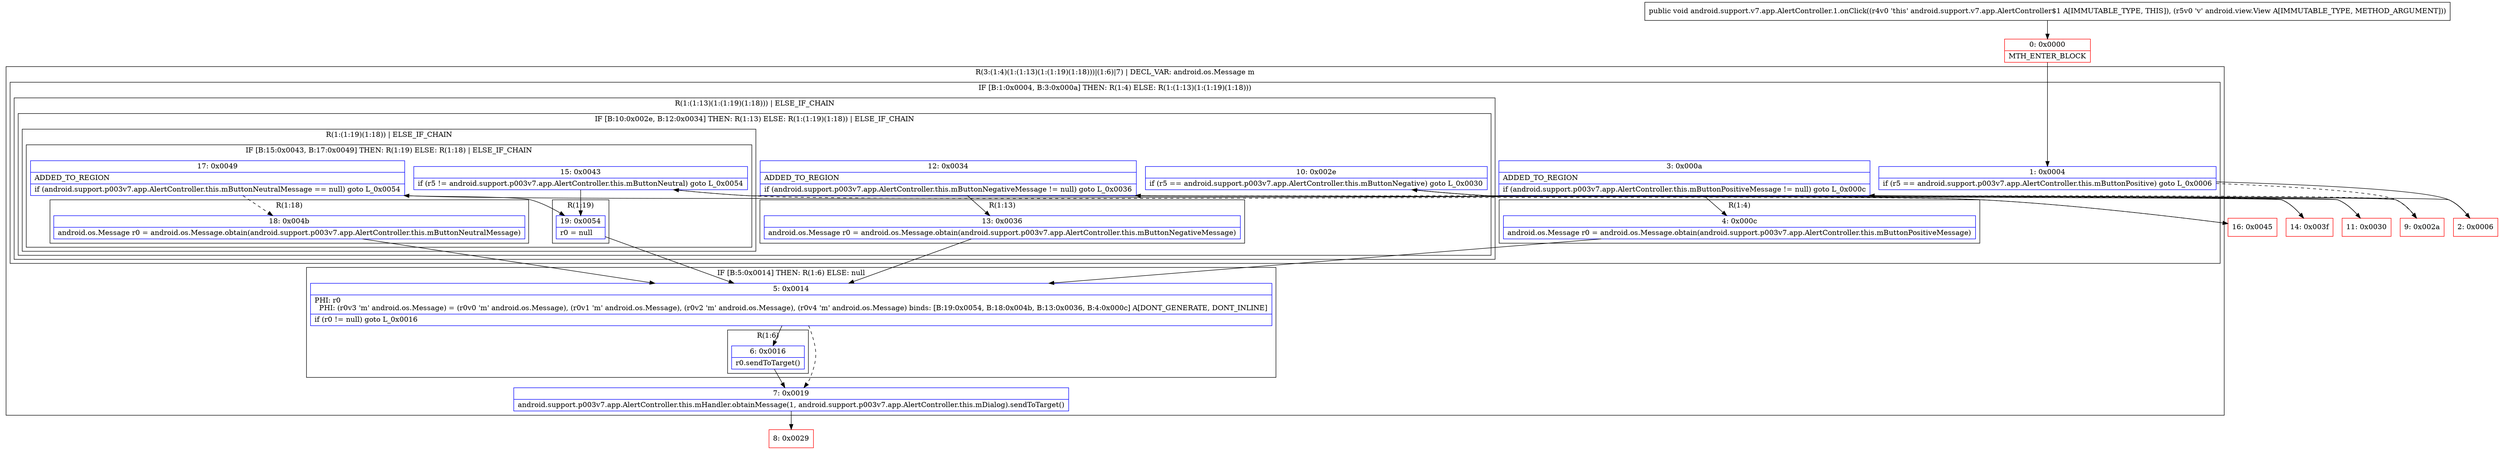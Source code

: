 digraph "CFG forandroid.support.v7.app.AlertController.1.onClick(Landroid\/view\/View;)V" {
subgraph cluster_Region_1664588028 {
label = "R(3:(1:4)(1:(1:13)(1:(1:19)(1:18)))|(1:6)|7) | DECL_VAR: android.os.Message m\l";
node [shape=record,color=blue];
subgraph cluster_IfRegion_1149820636 {
label = "IF [B:1:0x0004, B:3:0x000a] THEN: R(1:4) ELSE: R(1:(1:13)(1:(1:19)(1:18)))";
node [shape=record,color=blue];
Node_1 [shape=record,label="{1\:\ 0x0004|if (r5 == android.support.p003v7.app.AlertController.this.mButtonPositive) goto L_0x0006\l}"];
Node_3 [shape=record,label="{3\:\ 0x000a|ADDED_TO_REGION\l|if (android.support.p003v7.app.AlertController.this.mButtonPositiveMessage != null) goto L_0x000c\l}"];
subgraph cluster_Region_1713904626 {
label = "R(1:4)";
node [shape=record,color=blue];
Node_4 [shape=record,label="{4\:\ 0x000c|android.os.Message r0 = android.os.Message.obtain(android.support.p003v7.app.AlertController.this.mButtonPositiveMessage)\l}"];
}
subgraph cluster_Region_205648524 {
label = "R(1:(1:13)(1:(1:19)(1:18))) | ELSE_IF_CHAIN\l";
node [shape=record,color=blue];
subgraph cluster_IfRegion_1425112966 {
label = "IF [B:10:0x002e, B:12:0x0034] THEN: R(1:13) ELSE: R(1:(1:19)(1:18)) | ELSE_IF_CHAIN\l";
node [shape=record,color=blue];
Node_10 [shape=record,label="{10\:\ 0x002e|if (r5 == android.support.p003v7.app.AlertController.this.mButtonNegative) goto L_0x0030\l}"];
Node_12 [shape=record,label="{12\:\ 0x0034|ADDED_TO_REGION\l|if (android.support.p003v7.app.AlertController.this.mButtonNegativeMessage != null) goto L_0x0036\l}"];
subgraph cluster_Region_344591109 {
label = "R(1:13)";
node [shape=record,color=blue];
Node_13 [shape=record,label="{13\:\ 0x0036|android.os.Message r0 = android.os.Message.obtain(android.support.p003v7.app.AlertController.this.mButtonNegativeMessage)\l}"];
}
subgraph cluster_Region_199163292 {
label = "R(1:(1:19)(1:18)) | ELSE_IF_CHAIN\l";
node [shape=record,color=blue];
subgraph cluster_IfRegion_161655813 {
label = "IF [B:15:0x0043, B:17:0x0049] THEN: R(1:19) ELSE: R(1:18) | ELSE_IF_CHAIN\l";
node [shape=record,color=blue];
Node_15 [shape=record,label="{15\:\ 0x0043|if (r5 != android.support.p003v7.app.AlertController.this.mButtonNeutral) goto L_0x0054\l}"];
Node_17 [shape=record,label="{17\:\ 0x0049|ADDED_TO_REGION\l|if (android.support.p003v7.app.AlertController.this.mButtonNeutralMessage == null) goto L_0x0054\l}"];
subgraph cluster_Region_1144999420 {
label = "R(1:19)";
node [shape=record,color=blue];
Node_19 [shape=record,label="{19\:\ 0x0054|r0 = null\l}"];
}
subgraph cluster_Region_81393617 {
label = "R(1:18)";
node [shape=record,color=blue];
Node_18 [shape=record,label="{18\:\ 0x004b|android.os.Message r0 = android.os.Message.obtain(android.support.p003v7.app.AlertController.this.mButtonNeutralMessage)\l}"];
}
}
}
}
}
}
subgraph cluster_IfRegion_175438383 {
label = "IF [B:5:0x0014] THEN: R(1:6) ELSE: null";
node [shape=record,color=blue];
Node_5 [shape=record,label="{5\:\ 0x0014|PHI: r0 \l  PHI: (r0v3 'm' android.os.Message) = (r0v0 'm' android.os.Message), (r0v1 'm' android.os.Message), (r0v2 'm' android.os.Message), (r0v4 'm' android.os.Message) binds: [B:19:0x0054, B:18:0x004b, B:13:0x0036, B:4:0x000c] A[DONT_GENERATE, DONT_INLINE]\l|if (r0 != null) goto L_0x0016\l}"];
subgraph cluster_Region_1436985768 {
label = "R(1:6)";
node [shape=record,color=blue];
Node_6 [shape=record,label="{6\:\ 0x0016|r0.sendToTarget()\l}"];
}
}
Node_7 [shape=record,label="{7\:\ 0x0019|android.support.p003v7.app.AlertController.this.mHandler.obtainMessage(1, android.support.p003v7.app.AlertController.this.mDialog).sendToTarget()\l}"];
}
Node_0 [shape=record,color=red,label="{0\:\ 0x0000|MTH_ENTER_BLOCK\l}"];
Node_2 [shape=record,color=red,label="{2\:\ 0x0006}"];
Node_8 [shape=record,color=red,label="{8\:\ 0x0029}"];
Node_9 [shape=record,color=red,label="{9\:\ 0x002a}"];
Node_11 [shape=record,color=red,label="{11\:\ 0x0030}"];
Node_14 [shape=record,color=red,label="{14\:\ 0x003f}"];
Node_16 [shape=record,color=red,label="{16\:\ 0x0045}"];
MethodNode[shape=record,label="{public void android.support.v7.app.AlertController.1.onClick((r4v0 'this' android.support.v7.app.AlertController$1 A[IMMUTABLE_TYPE, THIS]), (r5v0 'v' android.view.View A[IMMUTABLE_TYPE, METHOD_ARGUMENT])) }"];
MethodNode -> Node_0;
Node_1 -> Node_2;
Node_1 -> Node_9[style=dashed];
Node_3 -> Node_4;
Node_3 -> Node_9[style=dashed];
Node_4 -> Node_5;
Node_10 -> Node_11;
Node_10 -> Node_14[style=dashed];
Node_12 -> Node_13;
Node_12 -> Node_14[style=dashed];
Node_13 -> Node_5;
Node_15 -> Node_16[style=dashed];
Node_15 -> Node_19;
Node_17 -> Node_18[style=dashed];
Node_17 -> Node_19;
Node_19 -> Node_5;
Node_18 -> Node_5;
Node_5 -> Node_6;
Node_5 -> Node_7[style=dashed];
Node_6 -> Node_7;
Node_7 -> Node_8;
Node_0 -> Node_1;
Node_2 -> Node_3;
Node_9 -> Node_10;
Node_11 -> Node_12;
Node_14 -> Node_15;
Node_16 -> Node_17;
}

